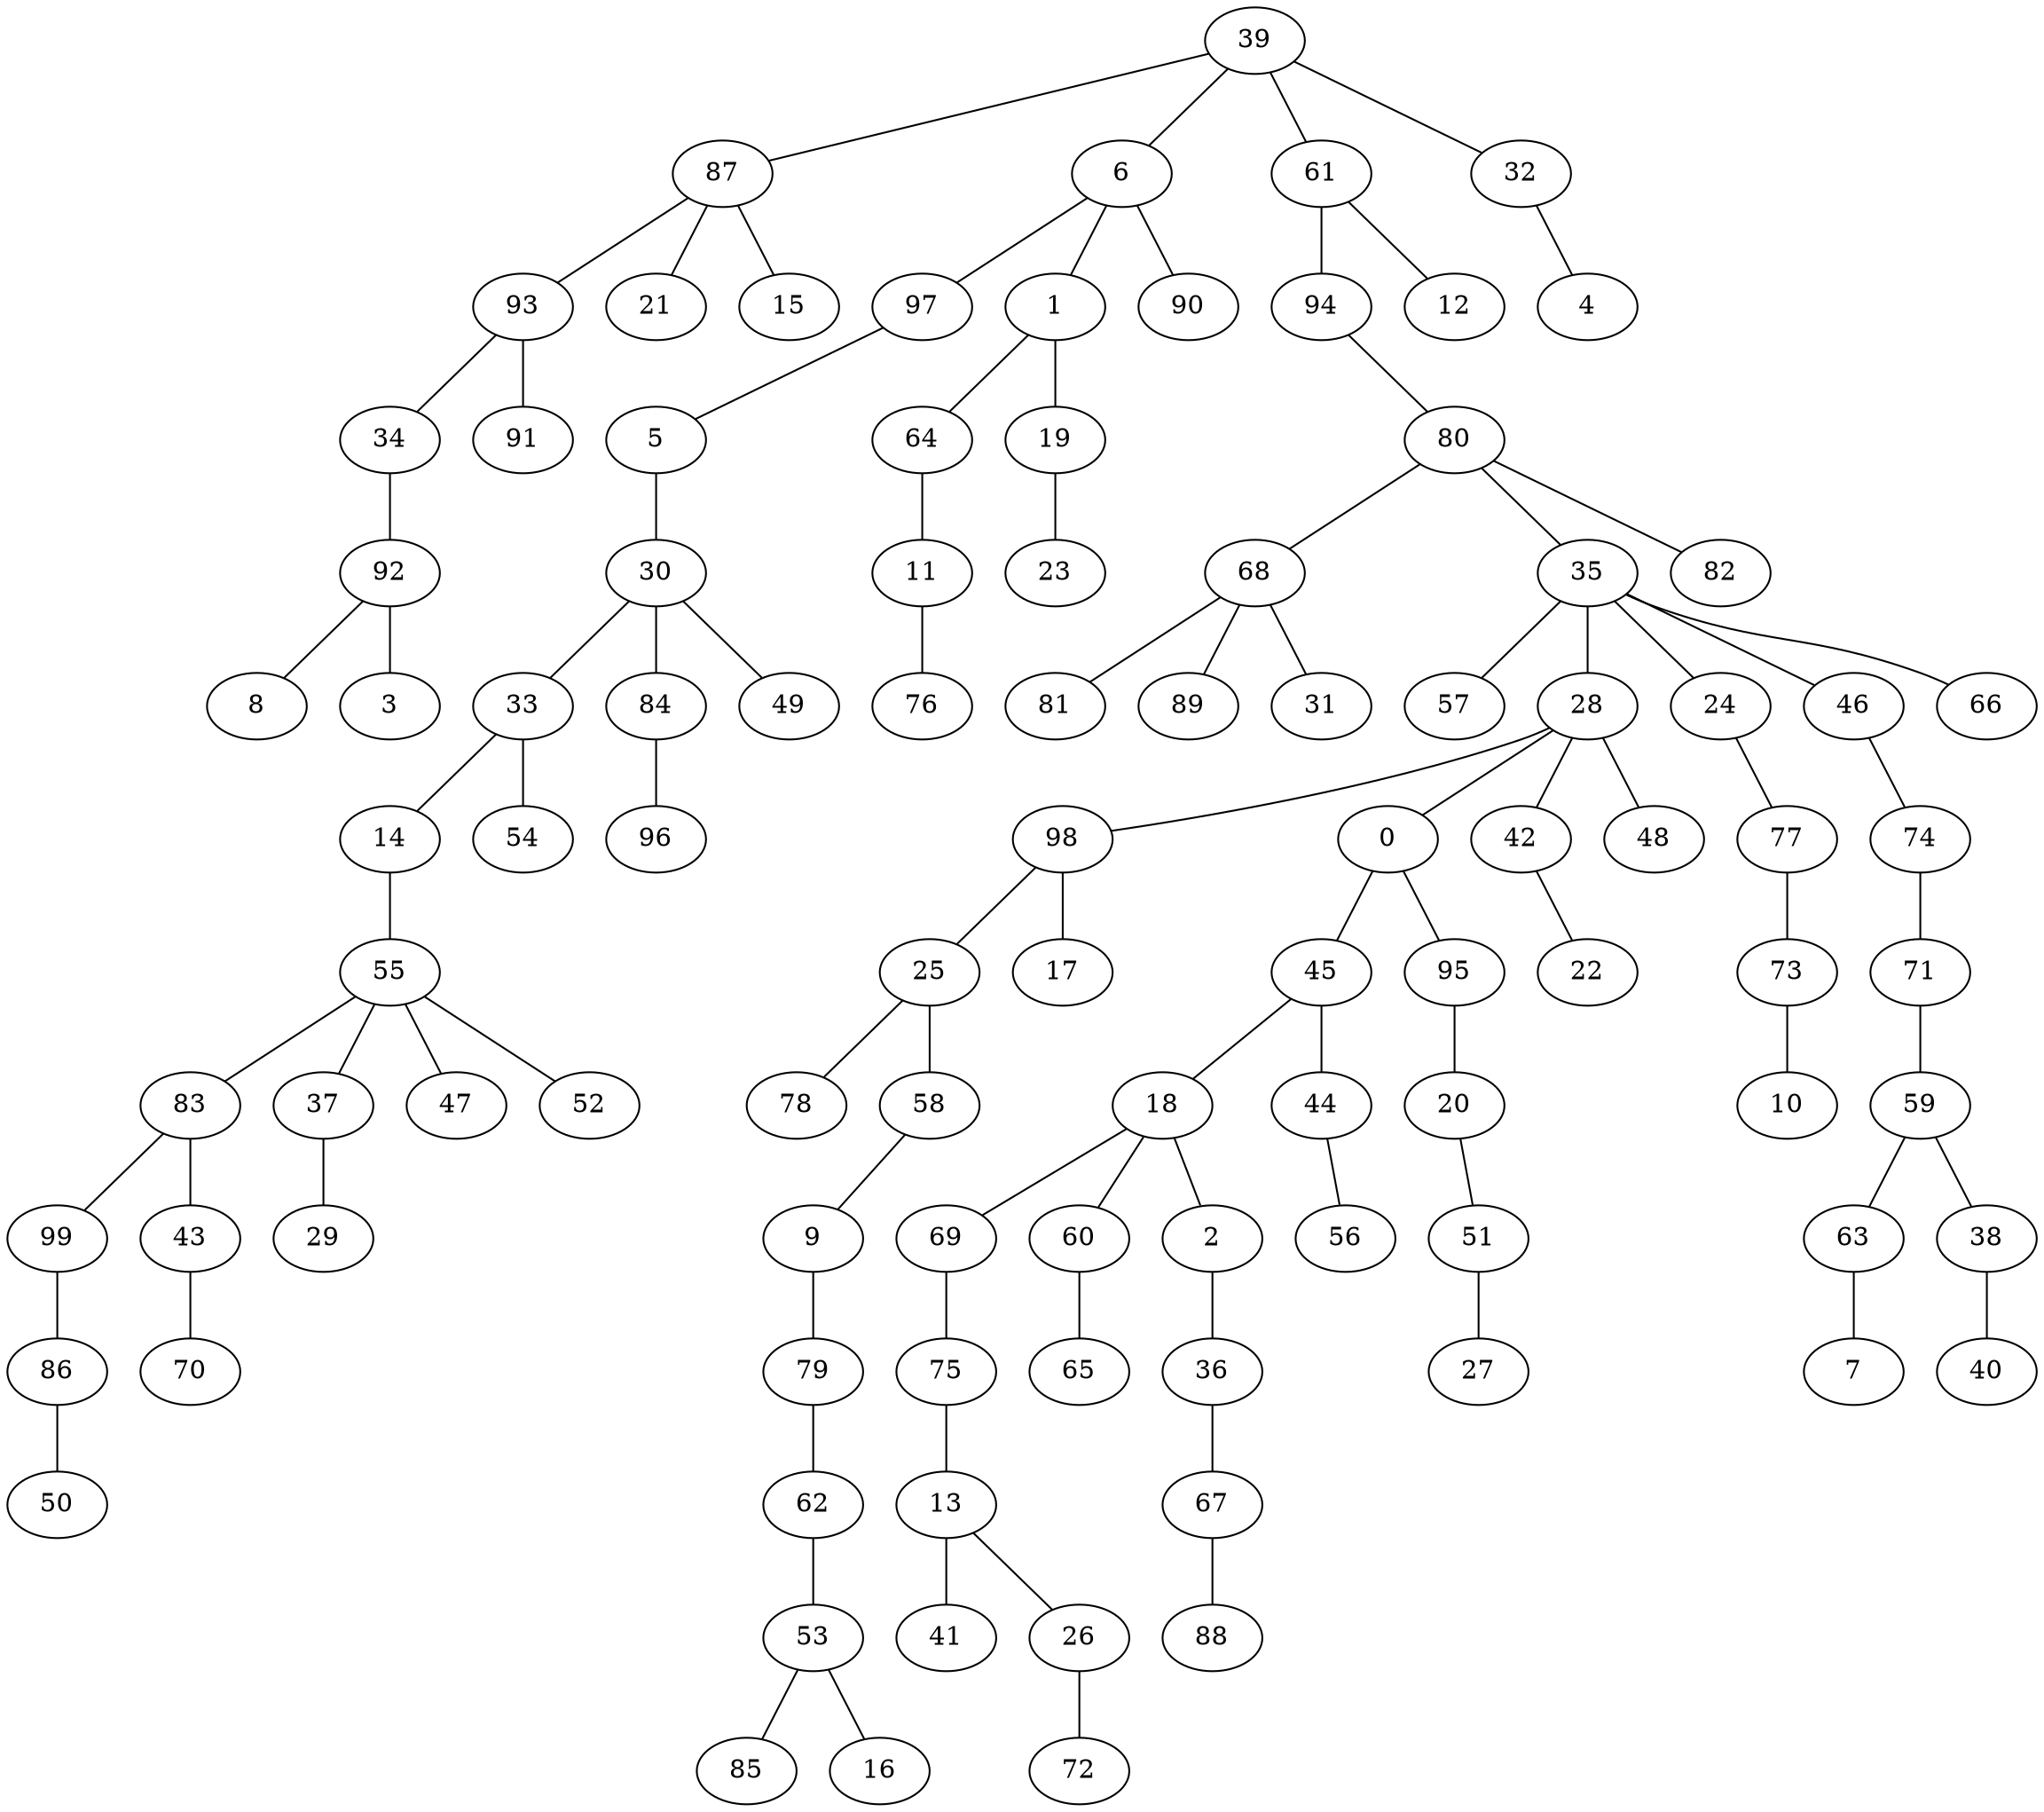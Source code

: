 graph grafoGilbert_100_41_Prim  {
39;
87;
93;
34;
92;
6;
97;
5;
61;
30;
33;
94;
80;
14;
68;
81;
35;
57;
28;
98;
25;
55;
78;
0;
45;
18;
69;
75;
44;
95;
60;
54;
24;
77;
73;
46;
74;
71;
59;
63;
2;
1;
64;
11;
76;
66;
38;
84;
96;
12;
42;
22;
58;
9;
79;
62;
53;
85;
89;
20;
31;
48;
83;
99;
86;
50;
43;
70;
49;
10;
21;
56;
82;
36;
67;
88;
40;
32;
37;
29;
15;
8;
17;
13;
41;
26;
72;
16;
47;
52;
51;
91;
4;
19;
23;
90;
65;
27;
7;
3;
39 -- 87;
87 -- 93;
93 -- 34;
34 -- 92;
39 -- 6;
6 -- 97;
97 -- 5;
39 -- 61;
5 -- 30;
30 -- 33;
61 -- 94;
94 -- 80;
33 -- 14;
80 -- 68;
68 -- 81;
80 -- 35;
35 -- 57;
35 -- 28;
28 -- 98;
98 -- 25;
14 -- 55;
25 -- 78;
28 -- 0;
0 -- 45;
45 -- 18;
18 -- 69;
69 -- 75;
45 -- 44;
0 -- 95;
18 -- 60;
33 -- 54;
35 -- 24;
24 -- 77;
77 -- 73;
35 -- 46;
46 -- 74;
74 -- 71;
71 -- 59;
59 -- 63;
18 -- 2;
6 -- 1;
1 -- 64;
64 -- 11;
11 -- 76;
35 -- 66;
59 -- 38;
30 -- 84;
84 -- 96;
61 -- 12;
28 -- 42;
42 -- 22;
25 -- 58;
58 -- 9;
9 -- 79;
79 -- 62;
62 -- 53;
53 -- 85;
68 -- 89;
95 -- 20;
68 -- 31;
28 -- 48;
55 -- 83;
83 -- 99;
99 -- 86;
86 -- 50;
83 -- 43;
43 -- 70;
30 -- 49;
73 -- 10;
87 -- 21;
44 -- 56;
80 -- 82;
2 -- 36;
36 -- 67;
67 -- 88;
38 -- 40;
39 -- 32;
55 -- 37;
37 -- 29;
87 -- 15;
92 -- 8;
98 -- 17;
75 -- 13;
13 -- 41;
13 -- 26;
26 -- 72;
53 -- 16;
55 -- 47;
55 -- 52;
20 -- 51;
93 -- 91;
32 -- 4;
1 -- 19;
19 -- 23;
6 -- 90;
60 -- 65;
51 -- 27;
63 -- 7;
92 -- 3;
}